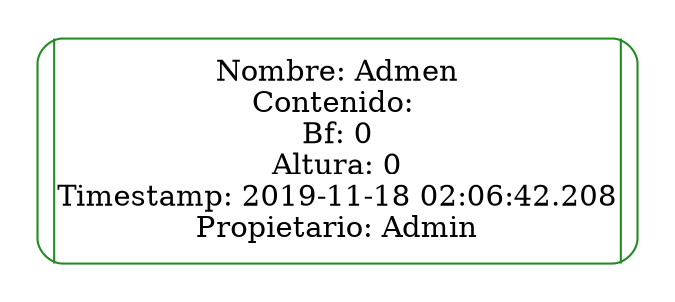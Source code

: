 digraph AVLTree {
    rankdir=TB;
    graph [pad=".25", ranksep="1.0", nodesep="1"];
    node [shape=record, style = rounded, color = forestgreen];
    node [width = 4, height = 1.5, fixedsize="true"];
    //Nodes and links creation
     ndAdmen[label="<left> | Nombre: Admen\nContenido: \nBf: 0\nAltura: 0\nTimestamp: 2019-11-18 02:06:42.208\nPropietario: Admin | <right>"];
     //Links ndAdmen
}